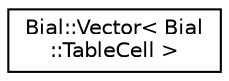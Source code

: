 digraph "Graphical Class Hierarchy"
{
  edge [fontname="Helvetica",fontsize="10",labelfontname="Helvetica",labelfontsize="10"];
  node [fontname="Helvetica",fontsize="10",shape=record];
  rankdir="LR";
  Node1 [label="Bial::Vector\< Bial\l::TableCell \>",height=0.2,width=0.4,color="black", fillcolor="white", style="filled",URL="$class_bial_1_1_vector.html"];
}
